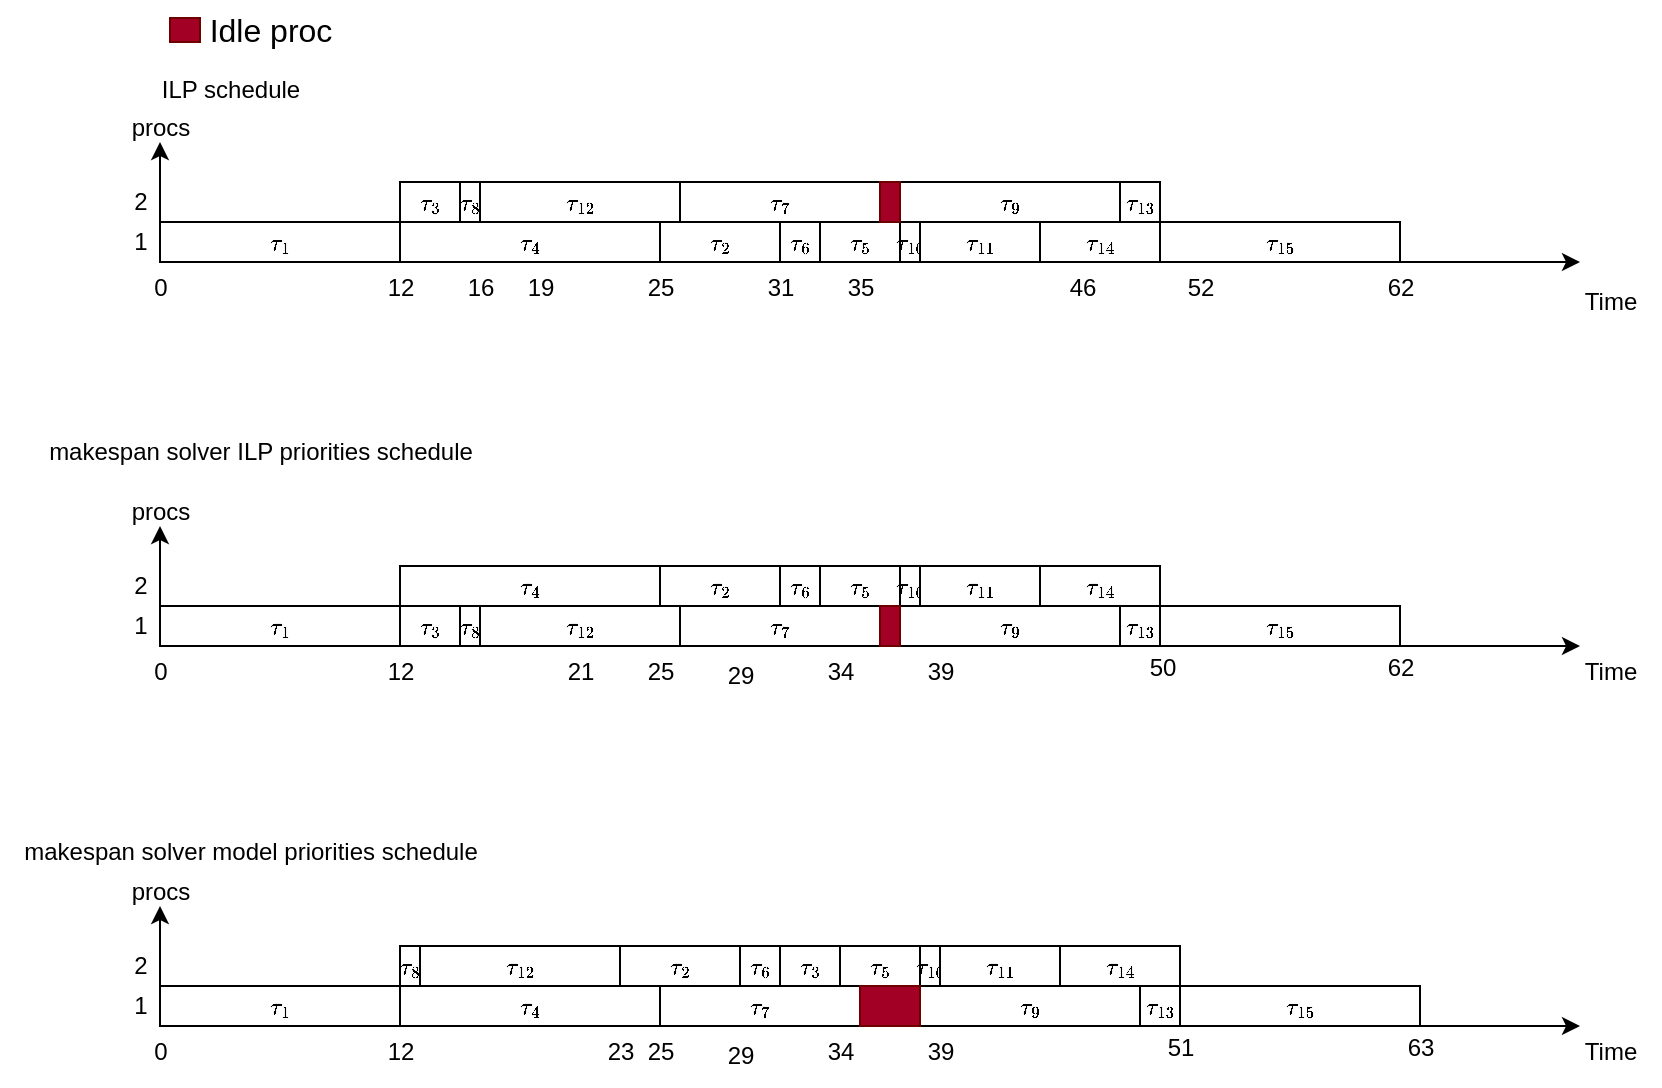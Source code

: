 <mxfile version="24.7.14">
  <diagram name="Page-1" id="9QH60iEYrVsY6ZgM2Gov">
    <mxGraphModel dx="510" dy="451" grid="1" gridSize="10" guides="1" tooltips="1" connect="1" arrows="1" fold="1" page="1" pageScale="1" pageWidth="827" pageHeight="1169" math="1" shadow="0">
      <root>
        <mxCell id="0" />
        <mxCell id="1" parent="0" />
        <mxCell id="vCQsMHom-0I6_TzwH5Za-1" value="" style="endArrow=none;html=1;rounded=0;" parent="1" edge="1">
          <mxGeometry width="50" height="50" relative="1" as="geometry">
            <mxPoint x="240" y="330" as="sourcePoint" />
            <mxPoint x="560" y="330" as="targetPoint" />
          </mxGeometry>
        </mxCell>
        <mxCell id="vCQsMHom-0I6_TzwH5Za-2" value="" style="endArrow=none;html=1;rounded=0;" parent="1" edge="1">
          <mxGeometry width="50" height="50" relative="1" as="geometry">
            <mxPoint x="240" y="330" as="sourcePoint" />
            <mxPoint x="240" y="280" as="targetPoint" />
          </mxGeometry>
        </mxCell>
        <mxCell id="vCQsMHom-0I6_TzwH5Za-4" value="&lt;font style=&quot;font-size: 10px;&quot;&gt;\(\tau_{1}\)&lt;/font&gt;" style="rounded=0;whiteSpace=wrap;html=1;" parent="1" vertex="1">
          <mxGeometry x="240" y="310" width="120" height="20" as="geometry" />
        </mxCell>
        <mxCell id="vCQsMHom-0I6_TzwH5Za-5" value="" style="endArrow=classic;html=1;rounded=0;" parent="1" edge="1">
          <mxGeometry width="50" height="50" relative="1" as="geometry">
            <mxPoint x="560" y="330" as="sourcePoint" />
            <mxPoint x="950" y="330" as="targetPoint" />
          </mxGeometry>
        </mxCell>
        <mxCell id="vCQsMHom-0I6_TzwH5Za-6" value="Time" style="text;html=1;align=center;verticalAlign=middle;resizable=0;points=[];autosize=1;strokeColor=none;fillColor=none;" parent="1" vertex="1">
          <mxGeometry x="940" y="335" width="50" height="30" as="geometry" />
        </mxCell>
        <mxCell id="vCQsMHom-0I6_TzwH5Za-8" value="0" style="text;html=1;align=center;verticalAlign=middle;resizable=0;points=[];autosize=1;strokeColor=none;fillColor=none;" parent="1" vertex="1">
          <mxGeometry x="225" y="328" width="30" height="30" as="geometry" />
        </mxCell>
        <mxCell id="vCQsMHom-0I6_TzwH5Za-9" value="16" style="text;html=1;align=center;verticalAlign=middle;resizable=0;points=[];autosize=1;strokeColor=none;fillColor=none;" parent="1" vertex="1">
          <mxGeometry x="380" y="328" width="40" height="30" as="geometry" />
        </mxCell>
        <mxCell id="vCQsMHom-0I6_TzwH5Za-11" value="12" style="text;html=1;align=center;verticalAlign=middle;resizable=0;points=[];autosize=1;strokeColor=none;fillColor=none;" parent="1" vertex="1">
          <mxGeometry x="340" y="328" width="40" height="30" as="geometry" />
        </mxCell>
        <mxCell id="vCQsMHom-0I6_TzwH5Za-12" value="19" style="text;html=1;align=center;verticalAlign=middle;resizable=0;points=[];autosize=1;strokeColor=none;fillColor=none;" parent="1" vertex="1">
          <mxGeometry x="410" y="328" width="40" height="30" as="geometry" />
        </mxCell>
        <mxCell id="vCQsMHom-0I6_TzwH5Za-13" value="25" style="text;html=1;align=center;verticalAlign=middle;resizable=0;points=[];autosize=1;strokeColor=none;fillColor=none;" parent="1" vertex="1">
          <mxGeometry x="470" y="328" width="40" height="30" as="geometry" />
        </mxCell>
        <mxCell id="vCQsMHom-0I6_TzwH5Za-14" value="35" style="text;html=1;align=center;verticalAlign=middle;resizable=0;points=[];autosize=1;strokeColor=none;fillColor=none;" parent="1" vertex="1">
          <mxGeometry x="570" y="328" width="40" height="30" as="geometry" />
        </mxCell>
        <mxCell id="vCQsMHom-0I6_TzwH5Za-15" value="46" style="text;html=1;align=center;verticalAlign=middle;resizable=0;points=[];autosize=1;strokeColor=none;fillColor=none;" parent="1" vertex="1">
          <mxGeometry x="681" y="328" width="40" height="30" as="geometry" />
        </mxCell>
        <mxCell id="vCQsMHom-0I6_TzwH5Za-16" value="52" style="text;html=1;align=center;verticalAlign=middle;resizable=0;points=[];autosize=1;strokeColor=none;fillColor=none;" parent="1" vertex="1">
          <mxGeometry x="740" y="328" width="40" height="30" as="geometry" />
        </mxCell>
        <mxCell id="vCQsMHom-0I6_TzwH5Za-17" value="&lt;font style=&quot;font-size: 10px;&quot;&gt;\(\tau_{4}\)&lt;/font&gt;" style="rounded=0;whiteSpace=wrap;html=1;" parent="1" vertex="1">
          <mxGeometry x="360" y="310" width="130" height="20" as="geometry" />
        </mxCell>
        <mxCell id="vCQsMHom-0I6_TzwH5Za-18" value="&lt;font style=&quot;font-size: 10px;&quot;&gt;\(\tau_{3}\)&lt;/font&gt;" style="rounded=0;whiteSpace=wrap;html=1;" parent="1" vertex="1">
          <mxGeometry x="360" y="290" width="30" height="20" as="geometry" />
        </mxCell>
        <mxCell id="vCQsMHom-0I6_TzwH5Za-19" value="&lt;font style=&quot;font-size: 10px;&quot;&gt;\(\tau_{2}\)&lt;/font&gt;" style="rounded=0;whiteSpace=wrap;html=1;" parent="1" vertex="1">
          <mxGeometry x="490" y="310" width="60" height="20" as="geometry" />
        </mxCell>
        <mxCell id="vCQsMHom-0I6_TzwH5Za-20" value="62" style="text;html=1;align=center;verticalAlign=middle;resizable=0;points=[];autosize=1;strokeColor=none;fillColor=none;" parent="1" vertex="1">
          <mxGeometry x="840" y="328" width="40" height="30" as="geometry" />
        </mxCell>
        <mxCell id="vCQsMHom-0I6_TzwH5Za-22" value="&lt;font style=&quot;font-size: 10px;&quot;&gt;\(\tau_{5}\)&lt;/font&gt;" style="rounded=0;whiteSpace=wrap;html=1;" parent="1" vertex="1">
          <mxGeometry x="570" y="310" width="40" height="20" as="geometry" />
        </mxCell>
        <mxCell id="vCQsMHom-0I6_TzwH5Za-24" value="1" style="text;html=1;align=center;verticalAlign=middle;resizable=0;points=[];autosize=1;strokeColor=none;fillColor=none;" parent="1" vertex="1">
          <mxGeometry x="215" y="305" width="30" height="30" as="geometry" />
        </mxCell>
        <mxCell id="vCQsMHom-0I6_TzwH5Za-25" value="2" style="text;html=1;align=center;verticalAlign=middle;resizable=0;points=[];autosize=1;strokeColor=none;fillColor=none;" parent="1" vertex="1">
          <mxGeometry x="215" y="285" width="30" height="30" as="geometry" />
        </mxCell>
        <mxCell id="vCQsMHom-0I6_TzwH5Za-26" value="" style="endArrow=classic;html=1;rounded=0;" parent="1" edge="1">
          <mxGeometry width="50" height="50" relative="1" as="geometry">
            <mxPoint x="240" y="280" as="sourcePoint" />
            <mxPoint x="240" y="270" as="targetPoint" />
          </mxGeometry>
        </mxCell>
        <mxCell id="vCQsMHom-0I6_TzwH5Za-27" value="procs" style="text;html=1;align=center;verticalAlign=middle;resizable=0;points=[];autosize=1;strokeColor=none;fillColor=none;" parent="1" vertex="1">
          <mxGeometry x="215" y="248" width="50" height="30" as="geometry" />
        </mxCell>
        <mxCell id="U8PnpAQa9blzHeA4YVzD-3" value="&lt;div&gt;&lt;font style=&quot;font-size: 10px;&quot;&gt;\(\tau_{7}\)&lt;/font&gt;&lt;/div&gt;" style="rounded=0;whiteSpace=wrap;html=1;" parent="1" vertex="1">
          <mxGeometry x="500" y="290" width="100" height="20" as="geometry" />
        </mxCell>
        <mxCell id="U8PnpAQa9blzHeA4YVzD-4" value="&lt;font style=&quot;font-size: 10px;&quot;&gt;\(\tau_{6}\)&lt;/font&gt;" style="rounded=0;whiteSpace=wrap;html=1;" parent="1" vertex="1">
          <mxGeometry x="550" y="310" width="20" height="20" as="geometry" />
        </mxCell>
        <mxCell id="U8PnpAQa9blzHeA4YVzD-9" value="&lt;font style=&quot;font-size: 10px;&quot;&gt;\(\tau_{10}\)&lt;/font&gt;" style="rounded=0;whiteSpace=wrap;html=1;" parent="1" vertex="1">
          <mxGeometry x="610" y="310" width="10" height="20" as="geometry" />
        </mxCell>
        <mxCell id="U8PnpAQa9blzHeA4YVzD-15" value="&lt;font style=&quot;font-size: 10px;&quot;&gt;\(\tau_{8}\)&lt;/font&gt;" style="rounded=0;whiteSpace=wrap;html=1;" parent="1" vertex="1">
          <mxGeometry x="390" y="290" width="10" height="20" as="geometry" />
        </mxCell>
        <mxCell id="U8PnpAQa9blzHeA4YVzD-16" value="&lt;font style=&quot;font-size: 10px;&quot;&gt;\(\tau_{11}\)&lt;/font&gt;" style="rounded=0;whiteSpace=wrap;html=1;" parent="1" vertex="1">
          <mxGeometry x="620" y="310" width="60" height="20" as="geometry" />
        </mxCell>
        <mxCell id="U8PnpAQa9blzHeA4YVzD-17" value="&lt;font style=&quot;font-size: 10px;&quot;&gt;\(\tau_{9}\)&lt;/font&gt;" style="rounded=0;whiteSpace=wrap;html=1;" parent="1" vertex="1">
          <mxGeometry x="610" y="290" width="110" height="20" as="geometry" />
        </mxCell>
        <mxCell id="U8PnpAQa9blzHeA4YVzD-18" value="&lt;font style=&quot;font-size: 10px;&quot;&gt;\(\tau_{12}\)&lt;/font&gt;" style="rounded=0;whiteSpace=wrap;html=1;" parent="1" vertex="1">
          <mxGeometry x="400" y="290" width="100" height="20" as="geometry" />
        </mxCell>
        <mxCell id="U8PnpAQa9blzHeA4YVzD-20" value="&lt;font style=&quot;font-size: 10px;&quot;&gt;\(\tau_{14}\)&lt;/font&gt;" style="rounded=0;whiteSpace=wrap;html=1;" parent="1" vertex="1">
          <mxGeometry x="680" y="310" width="60" height="20" as="geometry" />
        </mxCell>
        <mxCell id="U8PnpAQa9blzHeA4YVzD-21" value="&lt;font style=&quot;font-size: 10px;&quot;&gt;\(\tau_{13}\)&lt;/font&gt;" style="rounded=0;whiteSpace=wrap;html=1;" parent="1" vertex="1">
          <mxGeometry x="720" y="290" width="20" height="20" as="geometry" />
        </mxCell>
        <mxCell id="U8PnpAQa9blzHeA4YVzD-23" value="&lt;font style=&quot;font-size: 10px;&quot;&gt;\(\tau_{15}\)&lt;/font&gt;" style="rounded=0;whiteSpace=wrap;html=1;" parent="1" vertex="1">
          <mxGeometry x="740" y="310" width="120" height="20" as="geometry" />
        </mxCell>
        <mxCell id="U8PnpAQa9blzHeA4YVzD-25" value="" style="rounded=0;whiteSpace=wrap;html=1;fillColor=#a20025;strokeColor=#6F0000;fontColor=#ffffff;" parent="1" vertex="1">
          <mxGeometry x="600" y="290" width="10" height="20" as="geometry" />
        </mxCell>
        <mxCell id="U8PnpAQa9blzHeA4YVzD-28" value="" style="rounded=0;whiteSpace=wrap;html=1;fillColor=#a20025;strokeColor=#6F0000;fontColor=#ffffff;" parent="1" vertex="1">
          <mxGeometry x="245" y="208" width="15" height="12" as="geometry" />
        </mxCell>
        <mxCell id="U8PnpAQa9blzHeA4YVzD-29" value="Idle proc" style="text;html=1;align=center;verticalAlign=middle;resizable=0;points=[];autosize=1;strokeColor=none;fillColor=none;fontSize=16;" parent="1" vertex="1">
          <mxGeometry x="255" y="199" width="80" height="30" as="geometry" />
        </mxCell>
        <mxCell id="yaqaLHEnzAnxCAf7iZNI-3" value="" style="endArrow=none;html=1;rounded=0;" parent="1" edge="1">
          <mxGeometry width="50" height="50" relative="1" as="geometry">
            <mxPoint x="240" y="522" as="sourcePoint" />
            <mxPoint x="560" y="522" as="targetPoint" />
          </mxGeometry>
        </mxCell>
        <mxCell id="yaqaLHEnzAnxCAf7iZNI-4" value="" style="endArrow=none;html=1;rounded=0;" parent="1" edge="1">
          <mxGeometry width="50" height="50" relative="1" as="geometry">
            <mxPoint x="240" y="522" as="sourcePoint" />
            <mxPoint x="240" y="472" as="targetPoint" />
          </mxGeometry>
        </mxCell>
        <mxCell id="yaqaLHEnzAnxCAf7iZNI-5" value="&lt;font style=&quot;font-size: 10px;&quot;&gt;\(\tau_{1}\)&lt;/font&gt;" style="rounded=0;whiteSpace=wrap;html=1;" parent="1" vertex="1">
          <mxGeometry x="240" y="502" width="120" height="20" as="geometry" />
        </mxCell>
        <mxCell id="yaqaLHEnzAnxCAf7iZNI-6" value="" style="endArrow=classic;html=1;rounded=0;" parent="1" edge="1">
          <mxGeometry width="50" height="50" relative="1" as="geometry">
            <mxPoint x="560" y="522" as="sourcePoint" />
            <mxPoint x="950" y="522" as="targetPoint" />
          </mxGeometry>
        </mxCell>
        <mxCell id="yaqaLHEnzAnxCAf7iZNI-8" value="0" style="text;html=1;align=center;verticalAlign=middle;resizable=0;points=[];autosize=1;strokeColor=none;fillColor=none;" parent="1" vertex="1">
          <mxGeometry x="225" y="520" width="30" height="30" as="geometry" />
        </mxCell>
        <mxCell id="yaqaLHEnzAnxCAf7iZNI-9" value="12" style="text;html=1;align=center;verticalAlign=middle;resizable=0;points=[];autosize=1;strokeColor=none;fillColor=none;" parent="1" vertex="1">
          <mxGeometry x="340" y="520" width="40" height="30" as="geometry" />
        </mxCell>
        <mxCell id="yaqaLHEnzAnxCAf7iZNI-11" value="25" style="text;html=1;align=center;verticalAlign=middle;resizable=0;points=[];autosize=1;strokeColor=none;fillColor=none;" parent="1" vertex="1">
          <mxGeometry x="470" y="520" width="40" height="30" as="geometry" />
        </mxCell>
        <mxCell id="yaqaLHEnzAnxCAf7iZNI-12" value="21" style="text;html=1;align=center;verticalAlign=middle;resizable=0;points=[];autosize=1;strokeColor=none;fillColor=none;" parent="1" vertex="1">
          <mxGeometry x="430" y="520" width="40" height="30" as="geometry" />
        </mxCell>
        <mxCell id="yaqaLHEnzAnxCAf7iZNI-17" value="&lt;font style=&quot;font-size: 10px;&quot;&gt;\(\tau_{4}\)&lt;/font&gt;" style="rounded=0;whiteSpace=wrap;html=1;imageWidth=25;" parent="1" vertex="1">
          <mxGeometry x="360" y="482" width="130" height="20" as="geometry" />
        </mxCell>
        <mxCell id="yaqaLHEnzAnxCAf7iZNI-18" value="&lt;font style=&quot;font-size: 10px;&quot;&gt;\(\tau_{3}\)&lt;/font&gt;" style="rounded=0;whiteSpace=wrap;html=1;" parent="1" vertex="1">
          <mxGeometry x="360" y="502" width="30" height="20" as="geometry" />
        </mxCell>
        <mxCell id="yaqaLHEnzAnxCAf7iZNI-19" value="&lt;font style=&quot;font-size: 10px;&quot;&gt;\(\tau_{2}\)&lt;/font&gt;" style="rounded=0;whiteSpace=wrap;html=1;" parent="1" vertex="1">
          <mxGeometry x="490" y="482" width="60" height="20" as="geometry" />
        </mxCell>
        <mxCell id="yaqaLHEnzAnxCAf7iZNI-20" value="34" style="text;html=1;align=center;verticalAlign=middle;resizable=0;points=[];autosize=1;strokeColor=none;fillColor=none;" parent="1" vertex="1">
          <mxGeometry x="560" y="520" width="40" height="30" as="geometry" />
        </mxCell>
        <mxCell id="yaqaLHEnzAnxCAf7iZNI-21" value="&lt;font style=&quot;font-size: 10px;&quot;&gt;\(\tau_{5}\)&lt;/font&gt;" style="rounded=0;whiteSpace=wrap;html=1;" parent="1" vertex="1">
          <mxGeometry x="570" y="482" width="40" height="20" as="geometry" />
        </mxCell>
        <mxCell id="yaqaLHEnzAnxCAf7iZNI-22" value="1" style="text;html=1;align=center;verticalAlign=middle;resizable=0;points=[];autosize=1;strokeColor=none;fillColor=none;" parent="1" vertex="1">
          <mxGeometry x="215" y="497" width="30" height="30" as="geometry" />
        </mxCell>
        <mxCell id="yaqaLHEnzAnxCAf7iZNI-23" value="2" style="text;html=1;align=center;verticalAlign=middle;resizable=0;points=[];autosize=1;strokeColor=none;fillColor=none;" parent="1" vertex="1">
          <mxGeometry x="215" y="477" width="30" height="30" as="geometry" />
        </mxCell>
        <mxCell id="yaqaLHEnzAnxCAf7iZNI-24" value="" style="endArrow=classic;html=1;rounded=0;" parent="1" edge="1">
          <mxGeometry width="50" height="50" relative="1" as="geometry">
            <mxPoint x="240" y="472" as="sourcePoint" />
            <mxPoint x="240" y="462" as="targetPoint" />
          </mxGeometry>
        </mxCell>
        <mxCell id="yaqaLHEnzAnxCAf7iZNI-25" value="procs" style="text;html=1;align=center;verticalAlign=middle;resizable=0;points=[];autosize=1;strokeColor=none;fillColor=none;" parent="1" vertex="1">
          <mxGeometry x="215" y="440" width="50" height="30" as="geometry" />
        </mxCell>
        <mxCell id="yaqaLHEnzAnxCAf7iZNI-27" value="&lt;font style=&quot;font-size: 10px;&quot;&gt;\(\tau_{7}\)&lt;/font&gt;" style="rounded=0;whiteSpace=wrap;html=1;" parent="1" vertex="1">
          <mxGeometry x="500" y="502" width="100" height="20" as="geometry" />
        </mxCell>
        <mxCell id="yaqaLHEnzAnxCAf7iZNI-28" value="&lt;font style=&quot;font-size: 10px;&quot;&gt;\(\tau_{6}\)&lt;/font&gt;" style="rounded=0;whiteSpace=wrap;html=1;" parent="1" vertex="1">
          <mxGeometry x="550" y="482" width="20" height="20" as="geometry" />
        </mxCell>
        <mxCell id="yaqaLHEnzAnxCAf7iZNI-31" value="&lt;font style=&quot;font-size: 10px;&quot;&gt;\(\tau_{10}\)&lt;/font&gt;" style="rounded=0;whiteSpace=wrap;html=1;" parent="1" vertex="1">
          <mxGeometry x="610" y="482" width="10" height="20" as="geometry" />
        </mxCell>
        <mxCell id="yaqaLHEnzAnxCAf7iZNI-36" value="&lt;font style=&quot;font-size: 10px;&quot;&gt;\(\tau_{8}\)&lt;/font&gt;" style="rounded=0;whiteSpace=wrap;html=1;" parent="1" vertex="1">
          <mxGeometry x="390" y="502" width="10" height="20" as="geometry" />
        </mxCell>
        <mxCell id="yaqaLHEnzAnxCAf7iZNI-37" value="&lt;font style=&quot;font-size: 10px;&quot;&gt;\(\tau_{11}\)&lt;/font&gt;" style="rounded=0;whiteSpace=wrap;html=1;" parent="1" vertex="1">
          <mxGeometry x="620" y="482" width="60" height="20" as="geometry" />
        </mxCell>
        <mxCell id="yaqaLHEnzAnxCAf7iZNI-38" value="&lt;font style=&quot;font-size: 10px;&quot;&gt;\(\tau_{9}\)&lt;/font&gt;" style="rounded=0;whiteSpace=wrap;html=1;" parent="1" vertex="1">
          <mxGeometry x="610" y="502" width="110" height="20" as="geometry" />
        </mxCell>
        <mxCell id="yaqaLHEnzAnxCAf7iZNI-39" value="&lt;font style=&quot;font-size: 10px;&quot;&gt;\(\tau_{12}\)&lt;/font&gt;" style="rounded=0;whiteSpace=wrap;html=1;" parent="1" vertex="1">
          <mxGeometry x="400" y="502" width="100" height="20" as="geometry" />
        </mxCell>
        <mxCell id="yaqaLHEnzAnxCAf7iZNI-40" value="&lt;font style=&quot;font-size: 10px;&quot;&gt;\(\tau_{14}\)&lt;/font&gt;" style="rounded=0;whiteSpace=wrap;html=1;" parent="1" vertex="1">
          <mxGeometry x="680" y="482" width="60" height="20" as="geometry" />
        </mxCell>
        <mxCell id="yaqaLHEnzAnxCAf7iZNI-41" value="&lt;font style=&quot;font-size: 10px;&quot;&gt;\(\tau_{13}\)&lt;/font&gt;" style="rounded=0;whiteSpace=wrap;html=1;" parent="1" vertex="1">
          <mxGeometry x="720" y="502" width="20" height="20" as="geometry" />
        </mxCell>
        <mxCell id="yaqaLHEnzAnxCAf7iZNI-42" value="&lt;font style=&quot;font-size: 10px;&quot;&gt;\(\tau_{15}\)&lt;/font&gt;" style="rounded=0;whiteSpace=wrap;html=1;" parent="1" vertex="1">
          <mxGeometry x="740" y="502" width="120" height="20" as="geometry" />
        </mxCell>
        <mxCell id="yaqaLHEnzAnxCAf7iZNI-45" value="makespan solver ILP priorities schedule" style="text;html=1;align=center;verticalAlign=middle;resizable=0;points=[];autosize=1;strokeColor=none;fillColor=none;" parent="1" vertex="1">
          <mxGeometry x="170" y="410" width="240" height="30" as="geometry" />
        </mxCell>
        <mxCell id="yaqaLHEnzAnxCAf7iZNI-88" value="makespan solver model priorities schedule" style="text;html=1;align=center;verticalAlign=middle;resizable=0;points=[];autosize=1;strokeColor=none;fillColor=none;" parent="1" vertex="1">
          <mxGeometry x="160" y="610" width="250" height="30" as="geometry" />
        </mxCell>
        <mxCell id="yaqaLHEnzAnxCAf7iZNI-91" value="29" style="text;html=1;align=center;verticalAlign=middle;resizable=0;points=[];autosize=1;strokeColor=none;fillColor=none;" parent="1" vertex="1">
          <mxGeometry x="510" y="522" width="40" height="30" as="geometry" />
        </mxCell>
        <mxCell id="yaqaLHEnzAnxCAf7iZNI-92" value="39" style="text;html=1;align=center;verticalAlign=middle;resizable=0;points=[];autosize=1;strokeColor=none;fillColor=none;" parent="1" vertex="1">
          <mxGeometry x="610" y="520" width="40" height="30" as="geometry" />
        </mxCell>
        <mxCell id="yaqaLHEnzAnxCAf7iZNI-93" value="Time" style="text;html=1;align=center;verticalAlign=middle;resizable=0;points=[];autosize=1;strokeColor=none;fillColor=none;" parent="1" vertex="1">
          <mxGeometry x="940" y="520" width="50" height="30" as="geometry" />
        </mxCell>
        <mxCell id="yaqaLHEnzAnxCAf7iZNI-94" value="50" style="text;html=1;align=center;verticalAlign=middle;resizable=0;points=[];autosize=1;strokeColor=none;fillColor=none;" parent="1" vertex="1">
          <mxGeometry x="721" y="518" width="40" height="30" as="geometry" />
        </mxCell>
        <mxCell id="yaqaLHEnzAnxCAf7iZNI-96" value="62" style="text;html=1;align=center;verticalAlign=middle;resizable=0;points=[];autosize=1;strokeColor=none;fillColor=none;" parent="1" vertex="1">
          <mxGeometry x="840" y="518" width="40" height="30" as="geometry" />
        </mxCell>
        <mxCell id="yaqaLHEnzAnxCAf7iZNI-97" value="" style="endArrow=none;html=1;rounded=0;" parent="1" edge="1">
          <mxGeometry width="50" height="50" relative="1" as="geometry">
            <mxPoint x="240" y="712" as="sourcePoint" />
            <mxPoint x="560" y="712" as="targetPoint" />
          </mxGeometry>
        </mxCell>
        <mxCell id="yaqaLHEnzAnxCAf7iZNI-98" value="" style="endArrow=none;html=1;rounded=0;" parent="1" edge="1">
          <mxGeometry width="50" height="50" relative="1" as="geometry">
            <mxPoint x="240" y="712" as="sourcePoint" />
            <mxPoint x="240" y="662" as="targetPoint" />
          </mxGeometry>
        </mxCell>
        <mxCell id="yaqaLHEnzAnxCAf7iZNI-99" value="&lt;font style=&quot;font-size: 10px;&quot;&gt;\(\tau_{1}\)&lt;/font&gt;" style="rounded=0;whiteSpace=wrap;html=1;" parent="1" vertex="1">
          <mxGeometry x="240" y="692" width="120" height="20" as="geometry" />
        </mxCell>
        <mxCell id="yaqaLHEnzAnxCAf7iZNI-100" value="" style="endArrow=classic;html=1;rounded=0;" parent="1" edge="1">
          <mxGeometry width="50" height="50" relative="1" as="geometry">
            <mxPoint x="560" y="712" as="sourcePoint" />
            <mxPoint x="950" y="712" as="targetPoint" />
          </mxGeometry>
        </mxCell>
        <mxCell id="yaqaLHEnzAnxCAf7iZNI-101" value="0" style="text;html=1;align=center;verticalAlign=middle;resizable=0;points=[];autosize=1;strokeColor=none;fillColor=none;" parent="1" vertex="1">
          <mxGeometry x="225" y="710" width="30" height="30" as="geometry" />
        </mxCell>
        <mxCell id="yaqaLHEnzAnxCAf7iZNI-102" value="12" style="text;html=1;align=center;verticalAlign=middle;resizable=0;points=[];autosize=1;strokeColor=none;fillColor=none;" parent="1" vertex="1">
          <mxGeometry x="340" y="710" width="40" height="30" as="geometry" />
        </mxCell>
        <mxCell id="yaqaLHEnzAnxCAf7iZNI-104" value="25" style="text;html=1;align=center;verticalAlign=middle;resizable=0;points=[];autosize=1;strokeColor=none;fillColor=none;" parent="1" vertex="1">
          <mxGeometry x="470" y="710" width="40" height="30" as="geometry" />
        </mxCell>
        <mxCell id="yaqaLHEnzAnxCAf7iZNI-105" value="23" style="text;html=1;align=center;verticalAlign=middle;resizable=0;points=[];autosize=1;strokeColor=none;fillColor=none;" parent="1" vertex="1">
          <mxGeometry x="450" y="710" width="40" height="30" as="geometry" />
        </mxCell>
        <mxCell id="yaqaLHEnzAnxCAf7iZNI-106" value="&lt;font style=&quot;font-size: 10px;&quot;&gt;\(\tau_{4}\)&lt;/font&gt;" style="rounded=0;whiteSpace=wrap;html=1;imageWidth=25;" parent="1" vertex="1">
          <mxGeometry x="360" y="692" width="130" height="20" as="geometry" />
        </mxCell>
        <mxCell id="yaqaLHEnzAnxCAf7iZNI-107" value="&lt;font style=&quot;font-size: 10px;&quot;&gt;\(\tau_{3}\)&lt;/font&gt;" style="rounded=0;whiteSpace=wrap;html=1;" parent="1" vertex="1">
          <mxGeometry x="550" y="672" width="30" height="20" as="geometry" />
        </mxCell>
        <mxCell id="yaqaLHEnzAnxCAf7iZNI-108" value="&lt;font style=&quot;font-size: 10px;&quot;&gt;\(\tau_{2}\)&lt;/font&gt;" style="rounded=0;whiteSpace=wrap;html=1;" parent="1" vertex="1">
          <mxGeometry x="470" y="672" width="60" height="20" as="geometry" />
        </mxCell>
        <mxCell id="yaqaLHEnzAnxCAf7iZNI-109" value="34" style="text;html=1;align=center;verticalAlign=middle;resizable=0;points=[];autosize=1;strokeColor=none;fillColor=none;" parent="1" vertex="1">
          <mxGeometry x="560" y="710" width="40" height="30" as="geometry" />
        </mxCell>
        <mxCell id="yaqaLHEnzAnxCAf7iZNI-110" value="&lt;font style=&quot;font-size: 10px;&quot;&gt;\(\tau_{5}\)&lt;/font&gt;" style="rounded=0;whiteSpace=wrap;html=1;" parent="1" vertex="1">
          <mxGeometry x="580" y="672" width="40" height="20" as="geometry" />
        </mxCell>
        <mxCell id="yaqaLHEnzAnxCAf7iZNI-111" value="1" style="text;html=1;align=center;verticalAlign=middle;resizable=0;points=[];autosize=1;strokeColor=none;fillColor=none;" parent="1" vertex="1">
          <mxGeometry x="215" y="687" width="30" height="30" as="geometry" />
        </mxCell>
        <mxCell id="yaqaLHEnzAnxCAf7iZNI-112" value="2" style="text;html=1;align=center;verticalAlign=middle;resizable=0;points=[];autosize=1;strokeColor=none;fillColor=none;" parent="1" vertex="1">
          <mxGeometry x="215" y="667" width="30" height="30" as="geometry" />
        </mxCell>
        <mxCell id="yaqaLHEnzAnxCAf7iZNI-113" value="" style="endArrow=classic;html=1;rounded=0;" parent="1" edge="1">
          <mxGeometry width="50" height="50" relative="1" as="geometry">
            <mxPoint x="240" y="662" as="sourcePoint" />
            <mxPoint x="240" y="652" as="targetPoint" />
          </mxGeometry>
        </mxCell>
        <mxCell id="yaqaLHEnzAnxCAf7iZNI-114" value="procs" style="text;html=1;align=center;verticalAlign=middle;resizable=0;points=[];autosize=1;strokeColor=none;fillColor=none;" parent="1" vertex="1">
          <mxGeometry x="215" y="630" width="50" height="30" as="geometry" />
        </mxCell>
        <mxCell id="yaqaLHEnzAnxCAf7iZNI-115" value="&lt;font style=&quot;font-size: 10px;&quot;&gt;\(\tau_{7}\)&lt;/font&gt;" style="rounded=0;whiteSpace=wrap;html=1;" parent="1" vertex="1">
          <mxGeometry x="490" y="692" width="100" height="20" as="geometry" />
        </mxCell>
        <mxCell id="yaqaLHEnzAnxCAf7iZNI-116" value="&lt;font style=&quot;font-size: 10px;&quot;&gt;\(\tau_{6}\)&lt;/font&gt;" style="rounded=0;whiteSpace=wrap;html=1;" parent="1" vertex="1">
          <mxGeometry x="530" y="672" width="20" height="20" as="geometry" />
        </mxCell>
        <mxCell id="yaqaLHEnzAnxCAf7iZNI-117" value="&lt;font style=&quot;font-size: 10px;&quot;&gt;\(\tau_{10}\)&lt;/font&gt;" style="rounded=0;whiteSpace=wrap;html=1;" parent="1" vertex="1">
          <mxGeometry x="620" y="672" width="10" height="20" as="geometry" />
        </mxCell>
        <mxCell id="yaqaLHEnzAnxCAf7iZNI-118" value="&lt;font style=&quot;font-size: 10px;&quot;&gt;\(\tau_{8}\)&lt;/font&gt;" style="rounded=0;whiteSpace=wrap;html=1;" parent="1" vertex="1">
          <mxGeometry x="360" y="672" width="10" height="20" as="geometry" />
        </mxCell>
        <mxCell id="yaqaLHEnzAnxCAf7iZNI-119" value="&lt;font style=&quot;font-size: 10px;&quot;&gt;\(\tau_{11}\)&lt;/font&gt;" style="rounded=0;whiteSpace=wrap;html=1;" parent="1" vertex="1">
          <mxGeometry x="630" y="672" width="60" height="20" as="geometry" />
        </mxCell>
        <mxCell id="yaqaLHEnzAnxCAf7iZNI-120" value="&lt;font style=&quot;font-size: 10px;&quot;&gt;\(\tau_{9}\)&lt;/font&gt;" style="rounded=0;whiteSpace=wrap;html=1;" parent="1" vertex="1">
          <mxGeometry x="620" y="692" width="110" height="20" as="geometry" />
        </mxCell>
        <mxCell id="yaqaLHEnzAnxCAf7iZNI-121" value="&lt;font style=&quot;font-size: 10px;&quot;&gt;\(\tau_{12}\)&lt;/font&gt;" style="rounded=0;whiteSpace=wrap;html=1;" parent="1" vertex="1">
          <mxGeometry x="370" y="672" width="100" height="20" as="geometry" />
        </mxCell>
        <mxCell id="yaqaLHEnzAnxCAf7iZNI-122" value="&lt;font style=&quot;font-size: 10px;&quot;&gt;\(\tau_{14}\)&lt;/font&gt;" style="rounded=0;whiteSpace=wrap;html=1;" parent="1" vertex="1">
          <mxGeometry x="690" y="672" width="60" height="20" as="geometry" />
        </mxCell>
        <mxCell id="yaqaLHEnzAnxCAf7iZNI-123" value="&lt;font style=&quot;font-size: 10px;&quot;&gt;\(\tau_{13}\)&lt;/font&gt;" style="rounded=0;whiteSpace=wrap;html=1;" parent="1" vertex="1">
          <mxGeometry x="730" y="692" width="20" height="20" as="geometry" />
        </mxCell>
        <mxCell id="yaqaLHEnzAnxCAf7iZNI-124" value="&lt;font style=&quot;font-size: 10px;&quot;&gt;\(\tau_{15}\)&lt;/font&gt;" style="rounded=0;whiteSpace=wrap;html=1;" parent="1" vertex="1">
          <mxGeometry x="750" y="692" width="120" height="20" as="geometry" />
        </mxCell>
        <mxCell id="yaqaLHEnzAnxCAf7iZNI-125" value="29" style="text;html=1;align=center;verticalAlign=middle;resizable=0;points=[];autosize=1;strokeColor=none;fillColor=none;" parent="1" vertex="1">
          <mxGeometry x="510" y="712" width="40" height="30" as="geometry" />
        </mxCell>
        <mxCell id="yaqaLHEnzAnxCAf7iZNI-126" value="39" style="text;html=1;align=center;verticalAlign=middle;resizable=0;points=[];autosize=1;strokeColor=none;fillColor=none;" parent="1" vertex="1">
          <mxGeometry x="610" y="710" width="40" height="30" as="geometry" />
        </mxCell>
        <mxCell id="yaqaLHEnzAnxCAf7iZNI-127" value="Time" style="text;html=1;align=center;verticalAlign=middle;resizable=0;points=[];autosize=1;strokeColor=none;fillColor=none;" parent="1" vertex="1">
          <mxGeometry x="940" y="710" width="50" height="30" as="geometry" />
        </mxCell>
        <mxCell id="yaqaLHEnzAnxCAf7iZNI-128" value="51" style="text;html=1;align=center;verticalAlign=middle;resizable=0;points=[];autosize=1;strokeColor=none;fillColor=none;" parent="1" vertex="1">
          <mxGeometry x="730" y="708" width="40" height="30" as="geometry" />
        </mxCell>
        <mxCell id="yaqaLHEnzAnxCAf7iZNI-129" value="63" style="text;html=1;align=center;verticalAlign=middle;resizable=0;points=[];autosize=1;strokeColor=none;fillColor=none;" parent="1" vertex="1">
          <mxGeometry x="850" y="708" width="40" height="30" as="geometry" />
        </mxCell>
        <mxCell id="yaqaLHEnzAnxCAf7iZNI-131" value="" style="rounded=0;whiteSpace=wrap;html=1;fillColor=#a20025;strokeColor=#6F0000;fontColor=#ffffff;" parent="1" vertex="1">
          <mxGeometry x="590" y="692" width="30" height="20" as="geometry" />
        </mxCell>
        <mxCell id="yaqaLHEnzAnxCAf7iZNI-135" value="31" style="text;html=1;align=center;verticalAlign=middle;resizable=0;points=[];autosize=1;strokeColor=none;fillColor=none;" parent="1" vertex="1">
          <mxGeometry x="530" y="328" width="40" height="30" as="geometry" />
        </mxCell>
        <mxCell id="yaqaLHEnzAnxCAf7iZNI-136" value="ILP schedule" style="text;html=1;align=center;verticalAlign=middle;resizable=0;points=[];autosize=1;strokeColor=none;fillColor=none;" parent="1" vertex="1">
          <mxGeometry x="230" y="229" width="90" height="30" as="geometry" />
        </mxCell>
        <mxCell id="x-y-zXlEzihEmK1Bj-k9-3" value="" style="rounded=0;whiteSpace=wrap;html=1;fillColor=#a20025;strokeColor=#6F0000;fontColor=#ffffff;" vertex="1" parent="1">
          <mxGeometry x="600" y="502" width="10" height="20" as="geometry" />
        </mxCell>
      </root>
    </mxGraphModel>
  </diagram>
</mxfile>
